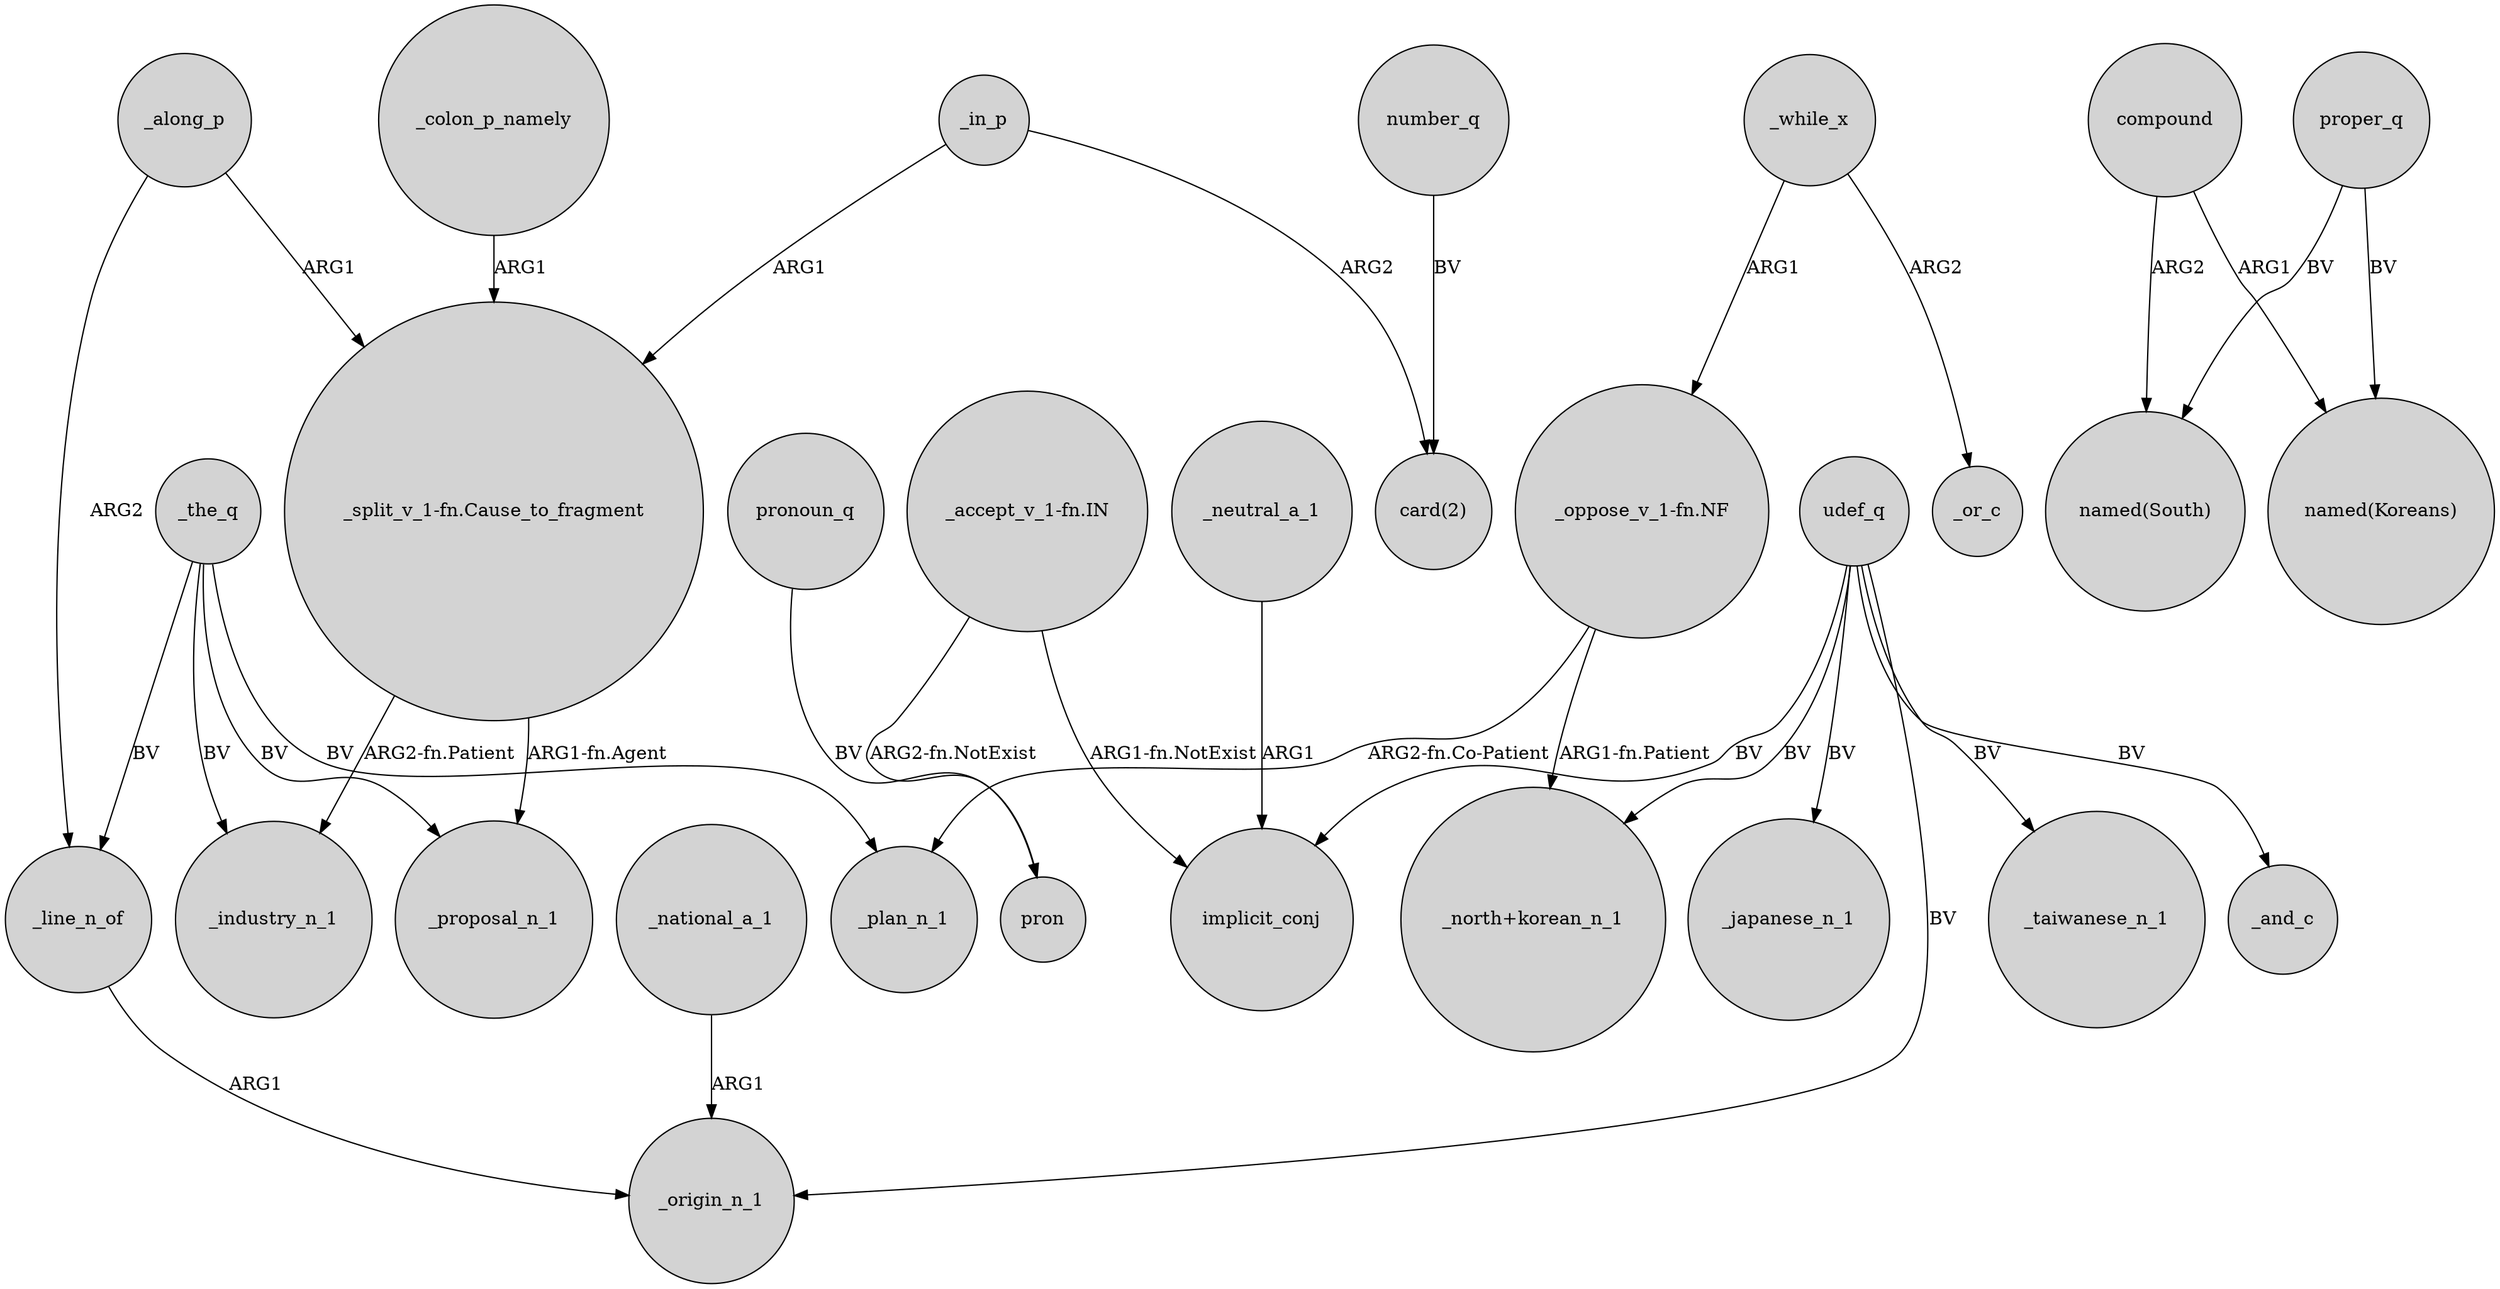 digraph {
	node [shape=circle style=filled]
	_in_p -> "_split_v_1-fn.Cause_to_fragment" [label=ARG1]
	_along_p -> "_split_v_1-fn.Cause_to_fragment" [label=ARG1]
	compound -> "named(South)" [label=ARG2]
	_the_q -> _proposal_n_1 [label=BV]
	_while_x -> "_oppose_v_1-fn.NF" [label=ARG1]
	"_split_v_1-fn.Cause_to_fragment" -> _proposal_n_1 [label="ARG1-fn.Agent"]
	_in_p -> "card(2)" [label=ARG2]
	_the_q -> _line_n_of [label=BV]
	_the_q -> _plan_n_1 [label=BV]
	"_accept_v_1-fn.IN" -> implicit_conj [label="ARG1-fn.NotExist"]
	_the_q -> _industry_n_1 [label=BV]
	"_oppose_v_1-fn.NF" -> "_north+korean_n_1" [label="ARG1-fn.Patient"]
	udef_q -> implicit_conj [label=BV]
	proper_q -> "named(Koreans)" [label=BV]
	pronoun_q -> pron [label=BV]
	_while_x -> _or_c [label=ARG2]
	"_split_v_1-fn.Cause_to_fragment" -> _industry_n_1 [label="ARG2-fn.Patient"]
	"_accept_v_1-fn.IN" -> pron [label="ARG2-fn.NotExist"]
	_line_n_of -> _origin_n_1 [label=ARG1]
	compound -> "named(Koreans)" [label=ARG1]
	udef_q -> "_north+korean_n_1" [label=BV]
	_neutral_a_1 -> implicit_conj [label=ARG1]
	udef_q -> _taiwanese_n_1 [label=BV]
	_national_a_1 -> _origin_n_1 [label=ARG1]
	"_oppose_v_1-fn.NF" -> _plan_n_1 [label="ARG2-fn.Co-Patient"]
	number_q -> "card(2)" [label=BV]
	_along_p -> _line_n_of [label=ARG2]
	proper_q -> "named(South)" [label=BV]
	udef_q -> _and_c [label=BV]
	udef_q -> _japanese_n_1 [label=BV]
	udef_q -> _origin_n_1 [label=BV]
	_colon_p_namely -> "_split_v_1-fn.Cause_to_fragment" [label=ARG1]
}
